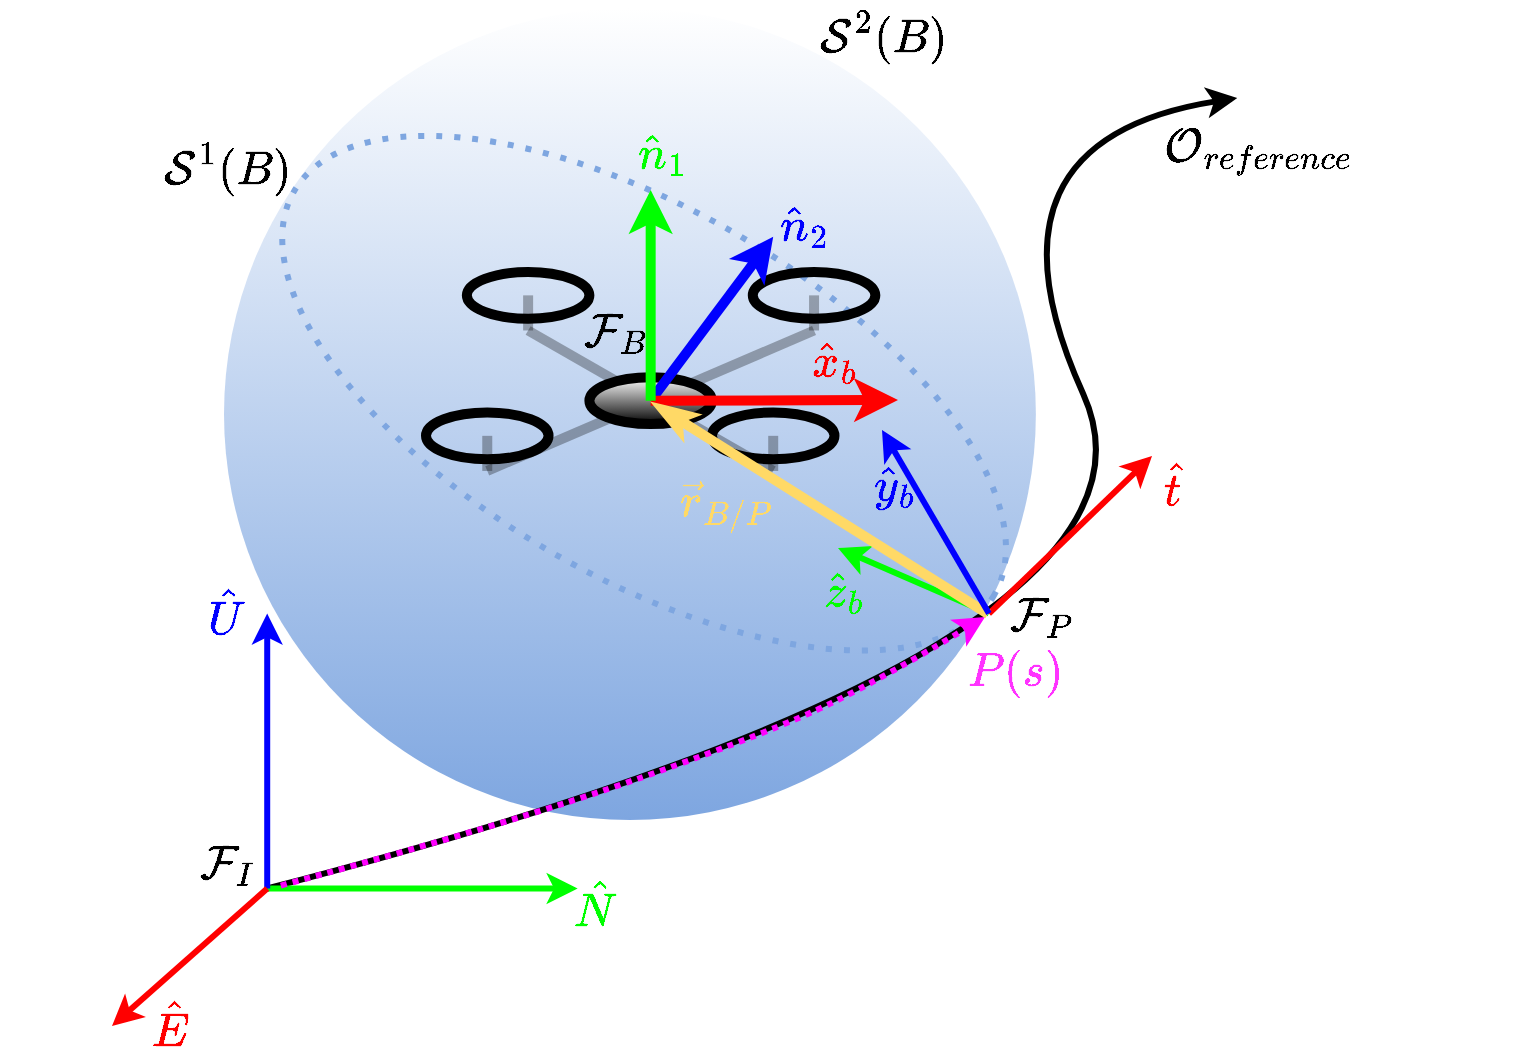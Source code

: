 <mxfile version="28.2.5">
  <diagram name="Page-1" id="U5bMhHxOVTiuiiuViLYi">
    <mxGraphModel dx="1055" dy="771" grid="0" gridSize="10" guides="1" tooltips="1" connect="1" arrows="1" fold="1" page="1" pageScale="1" pageWidth="850" pageHeight="1100" math="1" shadow="0">
      <root>
        <mxCell id="0" />
        <mxCell id="1" parent="0" />
        <mxCell id="oY-iWz2owEvFRGqfLtR0-6" value="" style="ellipse;whiteSpace=wrap;html=1;aspect=fixed;fillColor=default;gradientColor=#7EA6E0;gradientDirection=south;strokeColor=none;shadow=0;" vertex="1" parent="1">
          <mxGeometry x="168" y="201.06" width="405.94" height="405.94" as="geometry" />
        </mxCell>
        <mxCell id="oY-iWz2owEvFRGqfLtR0-7" value="" style="ellipse;whiteSpace=wrap;html=1;fillColor=none;strokeColor=#7EA6E0;strokeWidth=3;dashed=1;rotation=30;dashPattern=1 2;" vertex="1" parent="1">
          <mxGeometry x="176" y="301.6" width="404.1" height="184" as="geometry" />
        </mxCell>
        <mxCell id="k8utyObynGav9CogyMUv-6" value="" style="curved=1;endArrow=classic;html=1;rounded=0;strokeWidth=3;" parent="1" edge="1">
          <mxGeometry width="50" height="50" relative="1" as="geometry">
            <mxPoint x="189.605" y="641.259" as="sourcePoint" />
            <mxPoint x="674.635" y="246" as="targetPoint" />
            <Array as="points">
              <mxPoint x="655.234" y="520.963" />
              <mxPoint x="540" y="267" />
            </Array>
          </mxGeometry>
        </mxCell>
        <mxCell id="k8utyObynGav9CogyMUv-8" value="" style="endArrow=classic;html=1;rounded=0;strokeWidth=3;strokeColor=light-dark(#00ff00, #EDEDED);" parent="1" edge="1">
          <mxGeometry width="50" height="50" relative="1" as="geometry">
            <mxPoint x="189.605" y="641.259" as="sourcePoint" />
            <mxPoint x="344.814" y="641.259" as="targetPoint" />
          </mxGeometry>
        </mxCell>
        <mxCell id="k8utyObynGav9CogyMUv-9" value="" style="endArrow=classic;html=1;rounded=0;strokeWidth=3;strokeColor=light-dark(#0000ff, #ededed);" parent="1" edge="1">
          <mxGeometry width="50" height="50" relative="1" as="geometry">
            <mxPoint x="189.605" y="641.259" as="sourcePoint" />
            <mxPoint x="189.605" y="503.778" as="targetPoint" />
          </mxGeometry>
        </mxCell>
        <mxCell id="k8utyObynGav9CogyMUv-10" value="" style="endArrow=classic;html=1;rounded=0;strokeColor=light-dark(#ff0000, #ededed);strokeWidth=3;" parent="1" edge="1">
          <mxGeometry width="50" height="50" relative="1" as="geometry">
            <mxPoint x="189.605" y="641.259" as="sourcePoint" />
            <mxPoint x="112" y="710" as="targetPoint" />
          </mxGeometry>
        </mxCell>
        <mxCell id="k8utyObynGav9CogyMUv-11" value="" style="endArrow=classic;html=1;rounded=0;strokeWidth=3;strokeColor=light-dark(#00ff00, #ededed);" parent="1" edge="1">
          <mxGeometry width="50" height="50" relative="1" as="geometry">
            <mxPoint x="550.467" y="503.778" as="sourcePoint" />
            <mxPoint x="475" y="471" as="targetPoint" />
          </mxGeometry>
        </mxCell>
        <mxCell id="k8utyObynGav9CogyMUv-12" value="" style="endArrow=classic;html=1;rounded=0;strokeWidth=3;strokeColor=light-dark(#ff0000, #ededed);" parent="1" edge="1">
          <mxGeometry width="50" height="50" relative="1" as="geometry">
            <mxPoint x="550.467" y="503.778" as="sourcePoint" />
            <mxPoint x="632" y="425" as="targetPoint" />
          </mxGeometry>
        </mxCell>
        <mxCell id="YdzwrW3JVEwBZq7miAlv-6" value="&lt;font style=&quot;font-size: 20px; color: light-dark(rgb(255, 0, 0), rgb(237, 237, 237));&quot;&gt;$$\hat t$$&lt;/font&gt;" style="text;html=1;align=center;verticalAlign=middle;resizable=0;points=[];autosize=1;strokeColor=none;fillColor=none;" parent="1" vertex="1">
          <mxGeometry x="588.996" y="421.996" width="107" height="36" as="geometry" />
        </mxCell>
        <mxCell id="YdzwrW3JVEwBZq7miAlv-7" value="&lt;font style=&quot;font-size: 20px; color: light-dark(rgb(0, 255, 0), rgb(237, 237, 237));&quot;&gt;$$\hat{n}_1$$&lt;/font&gt;" style="text;html=1;align=center;verticalAlign=middle;resizable=0;points=[];autosize=1;strokeColor=none;fillColor=none;" parent="1" vertex="1">
          <mxGeometry x="315.005" y="256.0" width="143" height="36" as="geometry" />
        </mxCell>
        <mxCell id="YdzwrW3JVEwBZq7miAlv-8" value="&lt;span style=&quot;font-size: 20px;&quot;&gt;&lt;font style=&quot;color: light-dark(rgb(0, 0, 255), rgb(0, 143, 0));&quot;&gt;$$\hat{n}_2$$&lt;/font&gt;&lt;/span&gt;" style="text;html=1;align=center;verticalAlign=middle;resizable=0;points=[];autosize=1;strokeColor=none;fillColor=none;" parent="1" vertex="1">
          <mxGeometry x="386.999" y="291.996" width="143" height="36" as="geometry" />
        </mxCell>
        <mxCell id="YdzwrW3JVEwBZq7miAlv-12" value="&lt;font style=&quot;font-size: 20px; color: light-dark(rgb(0, 255, 0), rgb(237, 237, 237));&quot;&gt;$$\hat N$$&lt;/font&gt;" style="text;html=1;align=center;verticalAlign=middle;resizable=0;points=[];autosize=1;strokeColor=none;fillColor=none;" parent="1" vertex="1">
          <mxGeometry x="294.997" y="632.002" width="116" height="36" as="geometry" />
        </mxCell>
        <mxCell id="YdzwrW3JVEwBZq7miAlv-14" value="" style="curved=1;endArrow=classic;html=1;rounded=0;strokeColor=light-dark(#ff00ff, #ededed);strokeWidth=3;dashed=1;dashPattern=1 1;" parent="1" edge="1">
          <mxGeometry width="50" height="50" relative="1" as="geometry">
            <mxPoint x="196.395" y="639.781" as="sourcePoint" />
            <mxPoint x="548.527" y="505.496" as="targetPoint" />
            <Array as="points">
              <mxPoint x="311.832" y="608.607" />
              <mxPoint x="443.76" y="562.207" />
              <mxPoint x="500.024" y="534.711" />
            </Array>
          </mxGeometry>
        </mxCell>
        <mxCell id="E7Q4qk2Ofr3LrsjC4E45-2" value="&lt;span style=&quot;color: rgb(255, 51, 255); text-wrap-mode: wrap;&quot;&gt;&lt;font style=&quot;font-size: 20px;&quot;&gt;$${P(s)}$$&lt;/font&gt;&lt;/span&gt;" style="text;html=1;align=center;verticalAlign=middle;resizable=0;points=[];autosize=1;strokeColor=none;fillColor=none;" parent="1" vertex="1">
          <mxGeometry x="506.997" y="514.999" width="113" height="36" as="geometry" />
        </mxCell>
        <mxCell id="YdzwrW3JVEwBZq7miAlv-11" value="&lt;font style=&quot;font-size: 20px; color: light-dark(rgb(255, 0, 0), rgb(237, 237, 237));&quot;&gt;$$\hat E$$&lt;/font&gt;" style="text;html=1;align=center;verticalAlign=middle;resizable=0;points=[];autosize=1;strokeColor=none;fillColor=none;" parent="1" vertex="1">
          <mxGeometry x="83" y="692" width="115" height="36" as="geometry" />
        </mxCell>
        <mxCell id="YdzwrW3JVEwBZq7miAlv-13" value="&lt;span style=&quot;font-size: 20px;&quot;&gt;&lt;font style=&quot;color: light-dark(rgb(0, 0, 255), rgb(0, 143, 0));&quot;&gt;$$\hat U$$&lt;/font&gt;&lt;/span&gt;" style="text;html=1;align=center;verticalAlign=middle;resizable=0;points=[];autosize=1;strokeColor=none;fillColor=none;" parent="1" vertex="1">
          <mxGeometry x="111" y="485.6" width="116" height="36" as="geometry" />
        </mxCell>
        <mxCell id="YdzwrW3JVEwBZq7miAlv-2" value="&lt;font style=&quot;font-size: 20px;&quot;&gt;$$\mathcal{F}_I$$&lt;/font&gt;" style="text;html=1;align=center;verticalAlign=middle;resizable=0;points=[];autosize=1;strokeColor=none;fillColor=none;" parent="1" vertex="1">
          <mxGeometry x="79" y="611" width="180" height="36" as="geometry" />
        </mxCell>
        <mxCell id="YdzwrW3JVEwBZq7miAlv-4" value="&lt;font style=&quot;font-size: 20px;&quot;&gt;$$\mathcal{F}_P$$&lt;/font&gt;" style="text;html=1;align=center;verticalAlign=middle;resizable=0;points=[];autosize=1;strokeColor=none;fillColor=none;connectable=0;allowArrows=0;" parent="1" vertex="1">
          <mxGeometry x="482" y="487" width="188" height="36" as="geometry" />
        </mxCell>
        <mxCell id="E7Q4qk2Ofr3LrsjC4E45-4" value="&lt;font style=&quot;font-size: 20px;&quot;&gt;$$\mathcal{O}_{reference}$$&lt;/font&gt;" style="text;html=1;align=center;verticalAlign=middle;resizable=0;points=[];autosize=1;strokeColor=none;fillColor=none;" parent="1" vertex="1">
          <mxGeometry x="547" y="253.06" width="276" height="36" as="geometry" />
        </mxCell>
        <mxCell id="AGZeXQdfMe2QeRyl5_Gv-16" value="&lt;font style=&quot;color: light-dark(rgb(0, 0, 255), rgb(237, 237, 237)); font-size: 20px;&quot;&gt;$$\hat{y}_b$$&lt;/font&gt;" style="text;html=1;align=center;verticalAlign=middle;resizable=0;points=[];autosize=1;strokeColor=none;fillColor=none;strokeWidth=1;fontStyle=1;container=0;" parent="1" vertex="1">
          <mxGeometry x="432.398" y="421.995" width="141" height="36" as="geometry" />
        </mxCell>
        <mxCell id="AGZeXQdfMe2QeRyl5_Gv-14" value="&lt;font style=&quot;color: light-dark(rgb(255, 0, 0), rgb(237, 237, 237)); font-size: 20px;&quot;&gt;&lt;b style=&quot;&quot;&gt;$$\hat{x}_b$$&lt;/b&gt;&lt;/font&gt;" style="text;html=1;align=center;verticalAlign=middle;resizable=0;points=[];autosize=1;strokeColor=none;fillColor=none;strokeWidth=1;container=0;" parent="1" vertex="1">
          <mxGeometry x="399.001" y="359.996" width="148" height="36" as="geometry" />
        </mxCell>
        <mxCell id="AGZeXQdfMe2QeRyl5_Gv-1" value="" style="ellipse;whiteSpace=wrap;html=1;fillColor=none;strokeWidth=5;shadow=0;strokeColor=light-dark(#000000,#EDEDED);container=0;" parent="1" vertex="1">
          <mxGeometry x="289.425" y="332.972" width="61.273" height="23.412" as="geometry" />
        </mxCell>
        <mxCell id="AGZeXQdfMe2QeRyl5_Gv-2" value="" style="ellipse;whiteSpace=wrap;html=1;fillColor=none;strokeWidth=5;strokeColor=light-dark(#000000,#EDEDED);container=0;" parent="1" vertex="1">
          <mxGeometry x="411.97" y="403.208" width="61.273" height="23.412" as="geometry" />
        </mxCell>
        <mxCell id="AGZeXQdfMe2QeRyl5_Gv-3" value="" style="endArrow=none;html=1;rounded=0;strokeWidth=5;strokeColor=light-dark(#000000,#EDEDED);opacity=30;" parent="1" edge="1">
          <mxGeometry width="50" height="50" relative="1" as="geometry">
            <mxPoint x="320.061" y="362.237" as="sourcePoint" />
            <mxPoint x="442.607" y="432.472" as="targetPoint" />
          </mxGeometry>
        </mxCell>
        <mxCell id="AGZeXQdfMe2QeRyl5_Gv-4" value="" style="endArrow=none;html=1;rounded=0;strokeWidth=5;strokeColor=light-dark(#000000,#EDEDED);opacity=30;" parent="1" edge="1">
          <mxGeometry width="50" height="50" relative="1" as="geometry">
            <mxPoint x="299.637" y="432.472" as="sourcePoint" />
            <mxPoint x="463.031" y="362.237" as="targetPoint" />
          </mxGeometry>
        </mxCell>
        <mxCell id="AGZeXQdfMe2QeRyl5_Gv-5" value="" style="ellipse;whiteSpace=wrap;html=1;fillColor=none;strokeWidth=5;strokeColor=light-dark(#000000,#EDEDED);container=0;" parent="1" vertex="1">
          <mxGeometry x="269.001" y="403.208" width="61.273" height="23.412" as="geometry" />
        </mxCell>
        <mxCell id="AGZeXQdfMe2QeRyl5_Gv-6" value="" style="ellipse;whiteSpace=wrap;html=1;fillColor=none;strokeWidth=5;gradientColor=none;strokeColor=light-dark(#000000,#EDEDED);container=0;" parent="1" vertex="1">
          <mxGeometry x="432.395" y="332.972" width="61.273" height="23.412" as="geometry" />
        </mxCell>
        <mxCell id="AGZeXQdfMe2QeRyl5_Gv-7" value="" style="ellipse;whiteSpace=wrap;html=1;fillColor=default;strokeWidth=5;fillStyle=auto;gradientColor=default;strokeColor=default;container=0;connectable=0;allowArrows=0;" parent="1" vertex="1">
          <mxGeometry x="350.698" y="385.649" width="61.273" height="23.412" as="geometry" />
        </mxCell>
        <mxCell id="AGZeXQdfMe2QeRyl5_Gv-10" value="" style="endArrow=none;html=1;rounded=0;strokeWidth=5;strokeColor=light-dark(#000000,#EDEDED);opacity=30;" parent="1" edge="1">
          <mxGeometry width="50" height="50" relative="1" as="geometry">
            <mxPoint x="320.061" y="362.237" as="sourcePoint" />
            <mxPoint x="320.061" y="344.678" as="targetPoint" />
          </mxGeometry>
        </mxCell>
        <mxCell id="AGZeXQdfMe2QeRyl5_Gv-11" value="" style="endArrow=none;html=1;rounded=0;strokeWidth=5;strokeColor=light-dark(#000000,#EDEDED);opacity=30;" parent="1" edge="1">
          <mxGeometry width="50" height="50" relative="1" as="geometry">
            <mxPoint x="299.637" y="432.472" as="sourcePoint" />
            <mxPoint x="299.637" y="414.914" as="targetPoint" />
          </mxGeometry>
        </mxCell>
        <mxCell id="AGZeXQdfMe2QeRyl5_Gv-12" value="" style="endArrow=none;html=1;rounded=0;strokeWidth=5;strokeColor=light-dark(#000000,#EDEDED);opacity=30;" parent="1" edge="1">
          <mxGeometry width="50" height="50" relative="1" as="geometry">
            <mxPoint x="442.607" y="414.914" as="sourcePoint" />
            <mxPoint x="442.607" y="432.472" as="targetPoint" />
          </mxGeometry>
        </mxCell>
        <mxCell id="AGZeXQdfMe2QeRyl5_Gv-13" value="" style="endArrow=none;html=1;rounded=0;strokeWidth=5;strokeColor=light-dark(#000000,#EDEDED);opacity=30;" parent="1" edge="1">
          <mxGeometry width="50" height="50" relative="1" as="geometry">
            <mxPoint x="463.031" y="362.237" as="sourcePoint" />
            <mxPoint x="463.031" y="344.678" as="targetPoint" />
          </mxGeometry>
        </mxCell>
        <mxCell id="-J8hr0-aPqcsr6STSAXv-1" value="&lt;font style=&quot;font-size: 20px;&quot;&gt;$$\mathcal{F}_B$$&lt;/font&gt;" style="text;html=1;align=center;verticalAlign=middle;resizable=0;points=[];autosize=1;strokeColor=none;fillColor=none;" parent="1" vertex="1">
          <mxGeometry x="269" y="345" width="188" height="36" as="geometry" />
        </mxCell>
        <mxCell id="AGZeXQdfMe2QeRyl5_Gv-9" value="" style="endArrow=classic;html=1;rounded=0;strokeWidth=5;fillColor=#f8cecc;strokeColor=light-dark(#0000ff, #EDEDED);endFill=1;" parent="1" edge="1">
          <mxGeometry width="50" height="50" relative="1" as="geometry">
            <mxPoint x="381.334" y="397.355" as="sourcePoint" />
            <mxPoint x="442.607" y="315.414" as="targetPoint" />
          </mxGeometry>
        </mxCell>
        <mxCell id="AGZeXQdfMe2QeRyl5_Gv-8" value="" style="endArrow=classic;html=1;rounded=0;exitX=0.5;exitY=0.5;exitDx=0;exitDy=0;exitPerimeter=0;strokeWidth=5;fillColor=#f8cecc;strokeColor=light-dark(#ff0000, #EDEDED);endFill=1;" parent="1" source="AGZeXQdfMe2QeRyl5_Gv-7" edge="1">
          <mxGeometry width="50" height="50" relative="1" as="geometry">
            <mxPoint x="391.546" y="444.178" as="sourcePoint" />
            <mxPoint x="505" y="397" as="targetPoint" />
          </mxGeometry>
        </mxCell>
        <mxCell id="AGZeXQdfMe2QeRyl5_Gv-17" value="" style="endArrow=classic;html=1;rounded=0;strokeWidth=5;fillColor=#f8cecc;strokeColor=light-dark(#00ff00, #EDEDED);endFill=1;" parent="1" edge="1">
          <mxGeometry width="50" height="50" relative="1" as="geometry">
            <mxPoint x="381.334" y="397.355" as="sourcePoint" />
            <mxPoint x="381.334" y="292.002" as="targetPoint" />
          </mxGeometry>
        </mxCell>
        <mxCell id="AGZeXQdfMe2QeRyl5_Gv-15" value="&lt;font style=&quot;color: light-dark(rgb(0, 255, 0), rgb(237, 237, 237)); font-size: 20px;&quot;&gt;&lt;b style=&quot;&quot;&gt;$$\hat{z}_b$$&lt;/b&gt;&lt;/font&gt;" style="text;html=1;align=center;verticalAlign=middle;resizable=0;points=[];autosize=1;strokeColor=none;fillColor=none;strokeWidth=1;container=0;" parent="1" vertex="1">
          <mxGeometry x="404.697" y="475" width="147" height="36" as="geometry" />
        </mxCell>
        <mxCell id="AGZeXQdfMe2QeRyl5_Gv-37" value="" style="endArrow=classicThin;html=1;rounded=0;strokeWidth=5;strokeColor=light-dark(#FFD966,#EDEDED);endFill=1;startArrow=none;startFill=0;endSize=6;" parent="1" edge="1">
          <mxGeometry width="50" height="50" relative="1" as="geometry">
            <mxPoint x="550" y="504" as="sourcePoint" />
            <mxPoint x="383" y="399" as="targetPoint" />
          </mxGeometry>
        </mxCell>
        <mxCell id="k8utyObynGav9CogyMUv-13" value="" style="endArrow=classic;html=1;rounded=0;strokeWidth=3;strokeColor=light-dark(#0000ff, #ededed);" parent="1" edge="1">
          <mxGeometry width="50" height="50" relative="1" as="geometry">
            <mxPoint x="550.467" y="503.778" as="sourcePoint" />
            <mxPoint x="497" y="412" as="targetPoint" />
          </mxGeometry>
        </mxCell>
        <mxCell id="oY-iWz2owEvFRGqfLtR0-8" value="&lt;b style=&quot;font-size: 20px;&quot;&gt;&lt;font style=&quot;color: rgb(255, 217, 102);&quot;&gt;$$\vec{r}_{B/P}$$&lt;/font&gt;&lt;/b&gt;" style="text;html=1;align=center;verticalAlign=middle;resizable=0;points=[];autosize=1;strokeColor=none;fillColor=none;" vertex="1" parent="1">
          <mxGeometry x="326.27" y="431" width="185" height="36" as="geometry" />
        </mxCell>
        <mxCell id="oY-iWz2owEvFRGqfLtR0-9" value="&lt;font style=&quot;font-size: 20px;&quot;&gt;$$\mathcal{S}^{2}(B)$$&lt;/font&gt;" style="text;html=1;align=center;verticalAlign=middle;resizable=0;points=[];autosize=1;strokeColor=none;fillColor=none;" vertex="1" parent="1">
          <mxGeometry x="384" y="197" width="225" height="36" as="geometry" />
        </mxCell>
        <mxCell id="oY-iWz2owEvFRGqfLtR0-10" value="&lt;font style=&quot;font-size: 20px;&quot;&gt;$$\mathcal{S}^{1}(B)$$&lt;/font&gt;" style="text;html=1;align=center;verticalAlign=middle;resizable=0;points=[];autosize=1;strokeColor=none;fillColor=none;" vertex="1" parent="1">
          <mxGeometry x="56.5" y="263" width="225" height="36" as="geometry" />
        </mxCell>
      </root>
    </mxGraphModel>
  </diagram>
</mxfile>
